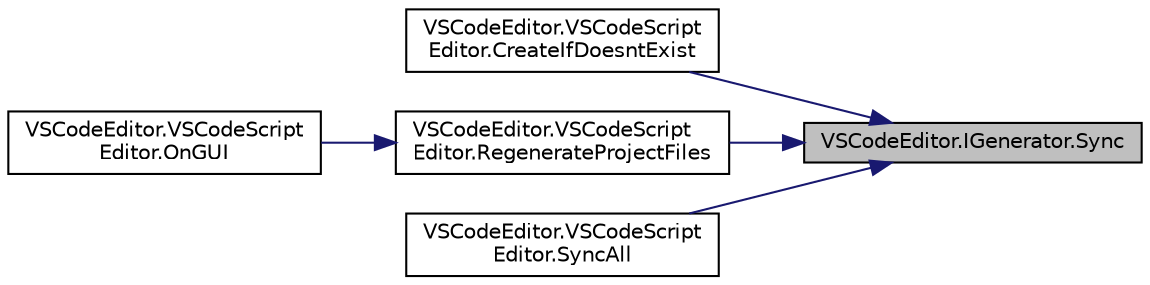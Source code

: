 digraph "VSCodeEditor.IGenerator.Sync"
{
 // LATEX_PDF_SIZE
  edge [fontname="Helvetica",fontsize="10",labelfontname="Helvetica",labelfontsize="10"];
  node [fontname="Helvetica",fontsize="10",shape=record];
  rankdir="RL";
  Node1 [label="VSCodeEditor.IGenerator.Sync",height=0.2,width=0.4,color="black", fillcolor="grey75", style="filled", fontcolor="black",tooltip=" "];
  Node1 -> Node2 [dir="back",color="midnightblue",fontsize="10",style="solid",fontname="Helvetica"];
  Node2 [label="VSCodeEditor.VSCodeScript\lEditor.CreateIfDoesntExist",height=0.2,width=0.4,color="black", fillcolor="white", style="filled",URL="$class_v_s_code_editor_1_1_v_s_code_script_editor.html#aba06d39e77ea3de0c6ac14eea38728c3",tooltip=" "];
  Node1 -> Node3 [dir="back",color="midnightblue",fontsize="10",style="solid",fontname="Helvetica"];
  Node3 [label="VSCodeEditor.VSCodeScript\lEditor.RegenerateProjectFiles",height=0.2,width=0.4,color="black", fillcolor="white", style="filled",URL="$class_v_s_code_editor_1_1_v_s_code_script_editor.html#ac29ab20bace82921185c1c7d5f9ce346",tooltip=" "];
  Node3 -> Node4 [dir="back",color="midnightblue",fontsize="10",style="solid",fontname="Helvetica"];
  Node4 [label="VSCodeEditor.VSCodeScript\lEditor.OnGUI",height=0.2,width=0.4,color="black", fillcolor="white", style="filled",URL="$class_v_s_code_editor_1_1_v_s_code_script_editor.html#a9b426ee84d2a35d6dd45fd8f61da0a2a",tooltip=" "];
  Node1 -> Node5 [dir="back",color="midnightblue",fontsize="10",style="solid",fontname="Helvetica"];
  Node5 [label="VSCodeEditor.VSCodeScript\lEditor.SyncAll",height=0.2,width=0.4,color="black", fillcolor="white", style="filled",URL="$class_v_s_code_editor_1_1_v_s_code_script_editor.html#aeb78af562ff11f73c7dcb946ab1be533",tooltip=" "];
}
